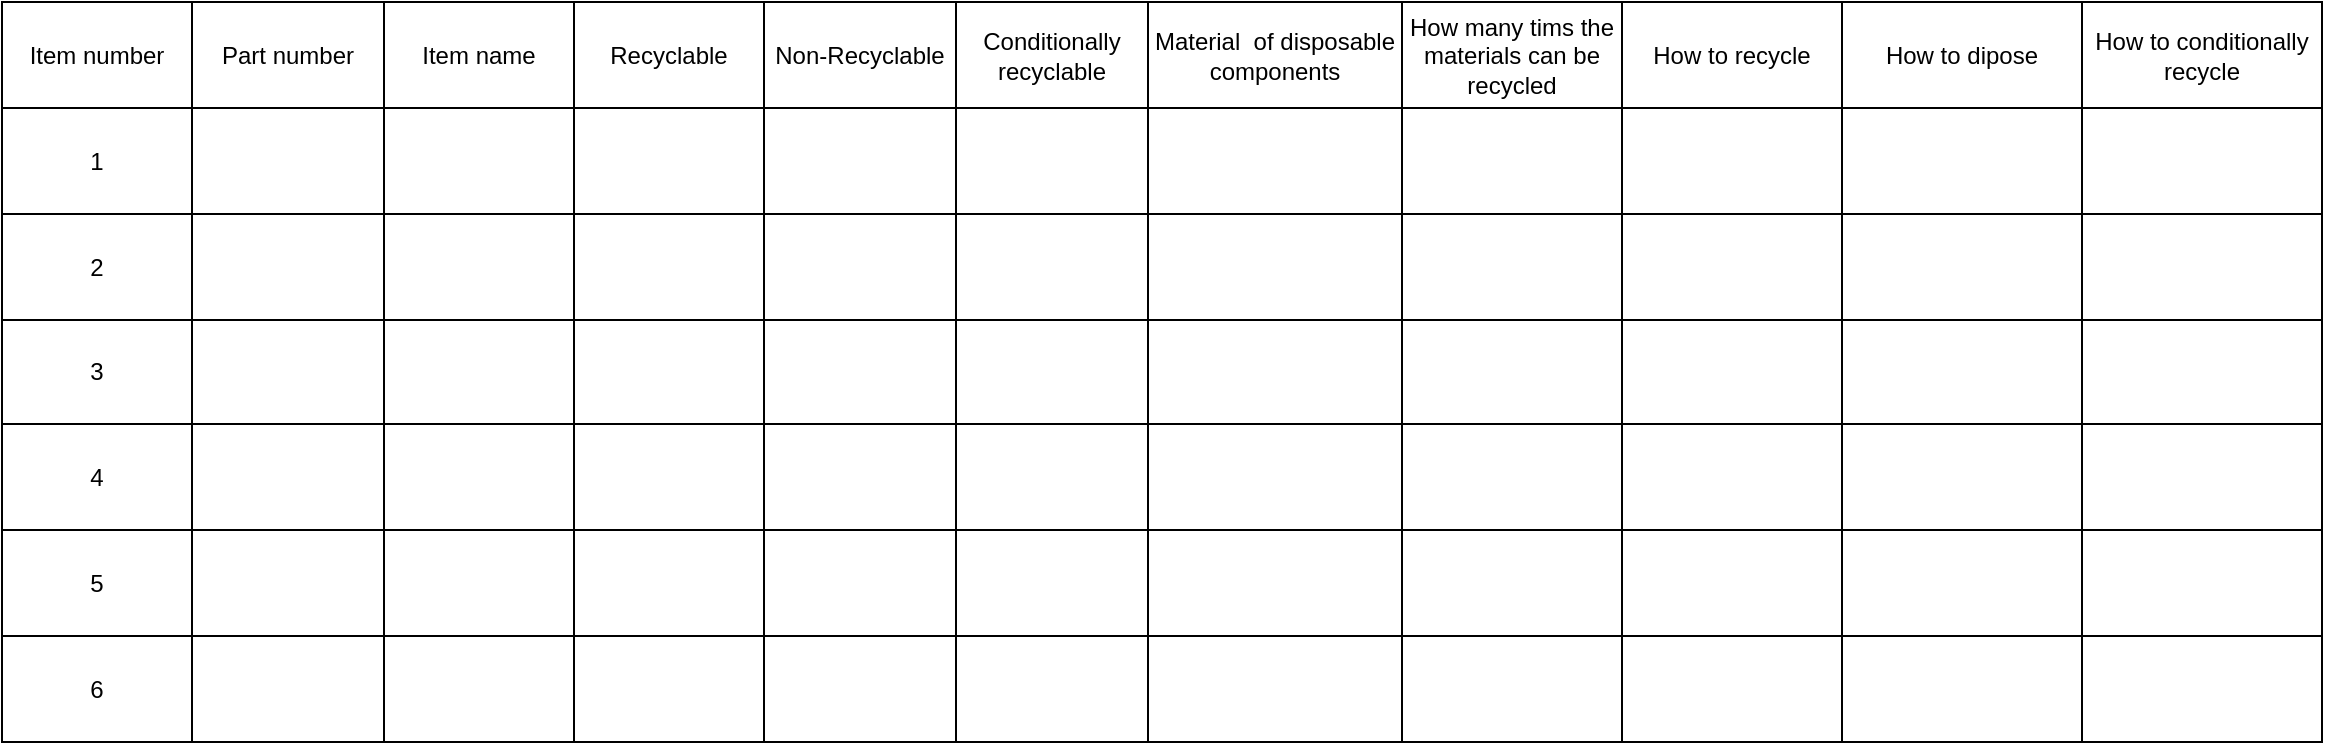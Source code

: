 <mxfile version="14.8.5" type="github">
  <diagram id="6glGjibrxEW6So7hZ_gu" name="Page-1">
    <mxGraphModel dx="1186" dy="651" grid="1" gridSize="10" guides="1" tooltips="1" connect="1" arrows="1" fold="1" page="1" pageScale="1" pageWidth="827" pageHeight="1169" math="0" shadow="0">
      <root>
        <mxCell id="0" />
        <mxCell id="1" parent="0" />
        <mxCell id="qUIFOu5oReiOi_gFtP6k-1" value="" style="shape=table;startSize=0;container=1;collapsible=0;childLayout=tableLayout;" vertex="1" parent="1">
          <mxGeometry x="90" y="140" width="1160" height="370" as="geometry" />
        </mxCell>
        <mxCell id="qUIFOu5oReiOi_gFtP6k-2" value="" style="shape=partialRectangle;collapsible=0;dropTarget=0;pointerEvents=0;fillColor=none;top=0;left=0;bottom=0;right=0;points=[[0,0.5],[1,0.5]];portConstraint=eastwest;" vertex="1" parent="qUIFOu5oReiOi_gFtP6k-1">
          <mxGeometry width="1160" height="53" as="geometry" />
        </mxCell>
        <mxCell id="qUIFOu5oReiOi_gFtP6k-3" value="Item number" style="shape=partialRectangle;html=1;whiteSpace=wrap;connectable=0;overflow=hidden;fillColor=none;top=0;left=0;bottom=0;right=0;" vertex="1" parent="qUIFOu5oReiOi_gFtP6k-2">
          <mxGeometry width="95" height="53" as="geometry" />
        </mxCell>
        <mxCell id="qUIFOu5oReiOi_gFtP6k-4" value="Part number" style="shape=partialRectangle;html=1;whiteSpace=wrap;connectable=0;overflow=hidden;fillColor=none;top=0;left=0;bottom=0;right=0;" vertex="1" parent="qUIFOu5oReiOi_gFtP6k-2">
          <mxGeometry x="95" width="96" height="53" as="geometry" />
        </mxCell>
        <mxCell id="qUIFOu5oReiOi_gFtP6k-5" value="Item name" style="shape=partialRectangle;html=1;whiteSpace=wrap;connectable=0;overflow=hidden;fillColor=none;top=0;left=0;bottom=0;right=0;" vertex="1" parent="qUIFOu5oReiOi_gFtP6k-2">
          <mxGeometry x="191" width="95" height="53" as="geometry" />
        </mxCell>
        <mxCell id="qUIFOu5oReiOi_gFtP6k-6" value="Recyclable" style="shape=partialRectangle;html=1;whiteSpace=wrap;connectable=0;overflow=hidden;fillColor=none;top=0;left=0;bottom=0;right=0;" vertex="1" parent="qUIFOu5oReiOi_gFtP6k-2">
          <mxGeometry x="286" width="95" height="53" as="geometry" />
        </mxCell>
        <mxCell id="qUIFOu5oReiOi_gFtP6k-7" value="Non-Recyclable" style="shape=partialRectangle;html=1;whiteSpace=wrap;connectable=0;overflow=hidden;fillColor=none;top=0;left=0;bottom=0;right=0;" vertex="1" parent="qUIFOu5oReiOi_gFtP6k-2">
          <mxGeometry x="381" width="96" height="53" as="geometry" />
        </mxCell>
        <mxCell id="qUIFOu5oReiOi_gFtP6k-8" value="Conditionally recyclable" style="shape=partialRectangle;html=1;whiteSpace=wrap;connectable=0;overflow=hidden;fillColor=none;top=0;left=0;bottom=0;right=0;" vertex="1" parent="qUIFOu5oReiOi_gFtP6k-2">
          <mxGeometry x="477" width="96" height="53" as="geometry" />
        </mxCell>
        <mxCell id="qUIFOu5oReiOi_gFtP6k-9" value="Material&amp;nbsp; of disposable components" style="shape=partialRectangle;html=1;whiteSpace=wrap;connectable=0;overflow=hidden;fillColor=none;top=0;left=0;bottom=0;right=0;" vertex="1" parent="qUIFOu5oReiOi_gFtP6k-2">
          <mxGeometry x="573" width="127" height="53" as="geometry" />
        </mxCell>
        <mxCell id="qUIFOu5oReiOi_gFtP6k-10" value="How many tims the materials can be recycled" style="shape=partialRectangle;html=1;whiteSpace=wrap;connectable=0;overflow=hidden;fillColor=none;top=0;left=0;bottom=0;right=0;" vertex="1" parent="qUIFOu5oReiOi_gFtP6k-2">
          <mxGeometry x="700" width="110" height="53" as="geometry" />
        </mxCell>
        <mxCell id="qUIFOu5oReiOi_gFtP6k-11" value="How to recycle" style="shape=partialRectangle;html=1;whiteSpace=wrap;connectable=0;overflow=hidden;fillColor=none;top=0;left=0;bottom=0;right=0;" vertex="1" parent="qUIFOu5oReiOi_gFtP6k-2">
          <mxGeometry x="810" width="110" height="53" as="geometry" />
        </mxCell>
        <mxCell id="qUIFOu5oReiOi_gFtP6k-12" value="How to dipose" style="shape=partialRectangle;html=1;whiteSpace=wrap;connectable=0;overflow=hidden;fillColor=none;top=0;left=0;bottom=0;right=0;" vertex="1" parent="qUIFOu5oReiOi_gFtP6k-2">
          <mxGeometry x="920" width="120" height="53" as="geometry" />
        </mxCell>
        <mxCell id="qUIFOu5oReiOi_gFtP6k-13" value="How to conditionally recycle" style="shape=partialRectangle;html=1;whiteSpace=wrap;connectable=0;overflow=hidden;fillColor=none;top=0;left=0;bottom=0;right=0;" vertex="1" parent="qUIFOu5oReiOi_gFtP6k-2">
          <mxGeometry x="1040" width="120" height="53" as="geometry" />
        </mxCell>
        <mxCell id="qUIFOu5oReiOi_gFtP6k-14" style="shape=partialRectangle;collapsible=0;dropTarget=0;pointerEvents=0;fillColor=none;top=0;left=0;bottom=0;right=0;points=[[0,0.5],[1,0.5]];portConstraint=eastwest;" vertex="1" parent="qUIFOu5oReiOi_gFtP6k-1">
          <mxGeometry y="53" width="1160" height="53" as="geometry" />
        </mxCell>
        <mxCell id="qUIFOu5oReiOi_gFtP6k-15" value="1" style="shape=partialRectangle;html=1;whiteSpace=wrap;connectable=0;overflow=hidden;fillColor=none;top=0;left=0;bottom=0;right=0;" vertex="1" parent="qUIFOu5oReiOi_gFtP6k-14">
          <mxGeometry width="95" height="53" as="geometry" />
        </mxCell>
        <mxCell id="qUIFOu5oReiOi_gFtP6k-16" style="shape=partialRectangle;html=1;whiteSpace=wrap;connectable=0;overflow=hidden;fillColor=none;top=0;left=0;bottom=0;right=0;" vertex="1" parent="qUIFOu5oReiOi_gFtP6k-14">
          <mxGeometry x="95" width="96" height="53" as="geometry" />
        </mxCell>
        <mxCell id="qUIFOu5oReiOi_gFtP6k-17" style="shape=partialRectangle;html=1;whiteSpace=wrap;connectable=0;overflow=hidden;fillColor=none;top=0;left=0;bottom=0;right=0;" vertex="1" parent="qUIFOu5oReiOi_gFtP6k-14">
          <mxGeometry x="191" width="95" height="53" as="geometry" />
        </mxCell>
        <mxCell id="qUIFOu5oReiOi_gFtP6k-18" style="shape=partialRectangle;html=1;whiteSpace=wrap;connectable=0;overflow=hidden;fillColor=none;top=0;left=0;bottom=0;right=0;" vertex="1" parent="qUIFOu5oReiOi_gFtP6k-14">
          <mxGeometry x="286" width="95" height="53" as="geometry" />
        </mxCell>
        <mxCell id="qUIFOu5oReiOi_gFtP6k-19" value="" style="shape=partialRectangle;html=1;whiteSpace=wrap;connectable=0;overflow=hidden;fillColor=none;top=0;left=0;bottom=0;right=0;" vertex="1" parent="qUIFOu5oReiOi_gFtP6k-14">
          <mxGeometry x="381" width="96" height="53" as="geometry" />
        </mxCell>
        <mxCell id="qUIFOu5oReiOi_gFtP6k-20" style="shape=partialRectangle;html=1;whiteSpace=wrap;connectable=0;overflow=hidden;fillColor=none;top=0;left=0;bottom=0;right=0;" vertex="1" parent="qUIFOu5oReiOi_gFtP6k-14">
          <mxGeometry x="477" width="96" height="53" as="geometry" />
        </mxCell>
        <mxCell id="qUIFOu5oReiOi_gFtP6k-21" style="shape=partialRectangle;html=1;whiteSpace=wrap;connectable=0;overflow=hidden;fillColor=none;top=0;left=0;bottom=0;right=0;" vertex="1" parent="qUIFOu5oReiOi_gFtP6k-14">
          <mxGeometry x="573" width="127" height="53" as="geometry" />
        </mxCell>
        <mxCell id="qUIFOu5oReiOi_gFtP6k-22" style="shape=partialRectangle;html=1;whiteSpace=wrap;connectable=0;overflow=hidden;fillColor=none;top=0;left=0;bottom=0;right=0;" vertex="1" parent="qUIFOu5oReiOi_gFtP6k-14">
          <mxGeometry x="700" width="110" height="53" as="geometry" />
        </mxCell>
        <mxCell id="qUIFOu5oReiOi_gFtP6k-23" style="shape=partialRectangle;html=1;whiteSpace=wrap;connectable=0;overflow=hidden;fillColor=none;top=0;left=0;bottom=0;right=0;" vertex="1" parent="qUIFOu5oReiOi_gFtP6k-14">
          <mxGeometry x="810" width="110" height="53" as="geometry" />
        </mxCell>
        <mxCell id="qUIFOu5oReiOi_gFtP6k-24" style="shape=partialRectangle;html=1;whiteSpace=wrap;connectable=0;overflow=hidden;fillColor=none;top=0;left=0;bottom=0;right=0;" vertex="1" parent="qUIFOu5oReiOi_gFtP6k-14">
          <mxGeometry x="920" width="120" height="53" as="geometry" />
        </mxCell>
        <mxCell id="qUIFOu5oReiOi_gFtP6k-25" style="shape=partialRectangle;html=1;whiteSpace=wrap;connectable=0;overflow=hidden;fillColor=none;top=0;left=0;bottom=0;right=0;" vertex="1" parent="qUIFOu5oReiOi_gFtP6k-14">
          <mxGeometry x="1040" width="120" height="53" as="geometry" />
        </mxCell>
        <mxCell id="qUIFOu5oReiOi_gFtP6k-26" style="shape=partialRectangle;collapsible=0;dropTarget=0;pointerEvents=0;fillColor=none;top=0;left=0;bottom=0;right=0;points=[[0,0.5],[1,0.5]];portConstraint=eastwest;" vertex="1" parent="qUIFOu5oReiOi_gFtP6k-1">
          <mxGeometry y="106" width="1160" height="53" as="geometry" />
        </mxCell>
        <mxCell id="qUIFOu5oReiOi_gFtP6k-27" value="2" style="shape=partialRectangle;html=1;whiteSpace=wrap;connectable=0;overflow=hidden;fillColor=none;top=0;left=0;bottom=0;right=0;" vertex="1" parent="qUIFOu5oReiOi_gFtP6k-26">
          <mxGeometry width="95" height="53" as="geometry" />
        </mxCell>
        <mxCell id="qUIFOu5oReiOi_gFtP6k-28" style="shape=partialRectangle;html=1;whiteSpace=wrap;connectable=0;overflow=hidden;fillColor=none;top=0;left=0;bottom=0;right=0;" vertex="1" parent="qUIFOu5oReiOi_gFtP6k-26">
          <mxGeometry x="95" width="96" height="53" as="geometry" />
        </mxCell>
        <mxCell id="qUIFOu5oReiOi_gFtP6k-29" style="shape=partialRectangle;html=1;whiteSpace=wrap;connectable=0;overflow=hidden;fillColor=none;top=0;left=0;bottom=0;right=0;" vertex="1" parent="qUIFOu5oReiOi_gFtP6k-26">
          <mxGeometry x="191" width="95" height="53" as="geometry" />
        </mxCell>
        <mxCell id="qUIFOu5oReiOi_gFtP6k-30" style="shape=partialRectangle;html=1;whiteSpace=wrap;connectable=0;overflow=hidden;fillColor=none;top=0;left=0;bottom=0;right=0;" vertex="1" parent="qUIFOu5oReiOi_gFtP6k-26">
          <mxGeometry x="286" width="95" height="53" as="geometry" />
        </mxCell>
        <mxCell id="qUIFOu5oReiOi_gFtP6k-31" style="shape=partialRectangle;html=1;whiteSpace=wrap;connectable=0;overflow=hidden;fillColor=none;top=0;left=0;bottom=0;right=0;" vertex="1" parent="qUIFOu5oReiOi_gFtP6k-26">
          <mxGeometry x="381" width="96" height="53" as="geometry" />
        </mxCell>
        <mxCell id="qUIFOu5oReiOi_gFtP6k-32" style="shape=partialRectangle;html=1;whiteSpace=wrap;connectable=0;overflow=hidden;fillColor=none;top=0;left=0;bottom=0;right=0;" vertex="1" parent="qUIFOu5oReiOi_gFtP6k-26">
          <mxGeometry x="477" width="96" height="53" as="geometry" />
        </mxCell>
        <mxCell id="qUIFOu5oReiOi_gFtP6k-33" style="shape=partialRectangle;html=1;whiteSpace=wrap;connectable=0;overflow=hidden;fillColor=none;top=0;left=0;bottom=0;right=0;" vertex="1" parent="qUIFOu5oReiOi_gFtP6k-26">
          <mxGeometry x="573" width="127" height="53" as="geometry" />
        </mxCell>
        <mxCell id="qUIFOu5oReiOi_gFtP6k-34" style="shape=partialRectangle;html=1;whiteSpace=wrap;connectable=0;overflow=hidden;fillColor=none;top=0;left=0;bottom=0;right=0;" vertex="1" parent="qUIFOu5oReiOi_gFtP6k-26">
          <mxGeometry x="700" width="110" height="53" as="geometry" />
        </mxCell>
        <mxCell id="qUIFOu5oReiOi_gFtP6k-35" style="shape=partialRectangle;html=1;whiteSpace=wrap;connectable=0;overflow=hidden;fillColor=none;top=0;left=0;bottom=0;right=0;" vertex="1" parent="qUIFOu5oReiOi_gFtP6k-26">
          <mxGeometry x="810" width="110" height="53" as="geometry" />
        </mxCell>
        <mxCell id="qUIFOu5oReiOi_gFtP6k-36" style="shape=partialRectangle;html=1;whiteSpace=wrap;connectable=0;overflow=hidden;fillColor=none;top=0;left=0;bottom=0;right=0;" vertex="1" parent="qUIFOu5oReiOi_gFtP6k-26">
          <mxGeometry x="920" width="120" height="53" as="geometry" />
        </mxCell>
        <mxCell id="qUIFOu5oReiOi_gFtP6k-37" style="shape=partialRectangle;html=1;whiteSpace=wrap;connectable=0;overflow=hidden;fillColor=none;top=0;left=0;bottom=0;right=0;" vertex="1" parent="qUIFOu5oReiOi_gFtP6k-26">
          <mxGeometry x="1040" width="120" height="53" as="geometry" />
        </mxCell>
        <mxCell id="qUIFOu5oReiOi_gFtP6k-38" value="" style="shape=partialRectangle;collapsible=0;dropTarget=0;pointerEvents=0;fillColor=none;top=0;left=0;bottom=0;right=0;points=[[0,0.5],[1,0.5]];portConstraint=eastwest;" vertex="1" parent="qUIFOu5oReiOi_gFtP6k-1">
          <mxGeometry y="159" width="1160" height="52" as="geometry" />
        </mxCell>
        <mxCell id="qUIFOu5oReiOi_gFtP6k-39" value="3" style="shape=partialRectangle;html=1;whiteSpace=wrap;connectable=0;overflow=hidden;fillColor=none;top=0;left=0;bottom=0;right=0;" vertex="1" parent="qUIFOu5oReiOi_gFtP6k-38">
          <mxGeometry width="95" height="52" as="geometry" />
        </mxCell>
        <mxCell id="qUIFOu5oReiOi_gFtP6k-40" value="" style="shape=partialRectangle;html=1;whiteSpace=wrap;connectable=0;overflow=hidden;fillColor=none;top=0;left=0;bottom=0;right=0;" vertex="1" parent="qUIFOu5oReiOi_gFtP6k-38">
          <mxGeometry x="95" width="96" height="52" as="geometry" />
        </mxCell>
        <mxCell id="qUIFOu5oReiOi_gFtP6k-41" value="" style="shape=partialRectangle;html=1;whiteSpace=wrap;connectable=0;overflow=hidden;fillColor=none;top=0;left=0;bottom=0;right=0;" vertex="1" parent="qUIFOu5oReiOi_gFtP6k-38">
          <mxGeometry x="191" width="95" height="52" as="geometry" />
        </mxCell>
        <mxCell id="qUIFOu5oReiOi_gFtP6k-42" value="" style="shape=partialRectangle;html=1;whiteSpace=wrap;connectable=0;overflow=hidden;fillColor=none;top=0;left=0;bottom=0;right=0;" vertex="1" parent="qUIFOu5oReiOi_gFtP6k-38">
          <mxGeometry x="286" width="95" height="52" as="geometry" />
        </mxCell>
        <mxCell id="qUIFOu5oReiOi_gFtP6k-43" value="" style="shape=partialRectangle;html=1;whiteSpace=wrap;connectable=0;overflow=hidden;fillColor=none;top=0;left=0;bottom=0;right=0;" vertex="1" parent="qUIFOu5oReiOi_gFtP6k-38">
          <mxGeometry x="381" width="96" height="52" as="geometry" />
        </mxCell>
        <mxCell id="qUIFOu5oReiOi_gFtP6k-44" value="" style="shape=partialRectangle;html=1;whiteSpace=wrap;connectable=0;overflow=hidden;fillColor=none;top=0;left=0;bottom=0;right=0;" vertex="1" parent="qUIFOu5oReiOi_gFtP6k-38">
          <mxGeometry x="477" width="96" height="52" as="geometry" />
        </mxCell>
        <mxCell id="qUIFOu5oReiOi_gFtP6k-45" value="" style="shape=partialRectangle;html=1;whiteSpace=wrap;connectable=0;overflow=hidden;fillColor=none;top=0;left=0;bottom=0;right=0;" vertex="1" parent="qUIFOu5oReiOi_gFtP6k-38">
          <mxGeometry x="573" width="127" height="52" as="geometry" />
        </mxCell>
        <mxCell id="qUIFOu5oReiOi_gFtP6k-46" value="" style="shape=partialRectangle;html=1;whiteSpace=wrap;connectable=0;overflow=hidden;fillColor=none;top=0;left=0;bottom=0;right=0;" vertex="1" parent="qUIFOu5oReiOi_gFtP6k-38">
          <mxGeometry x="700" width="110" height="52" as="geometry" />
        </mxCell>
        <mxCell id="qUIFOu5oReiOi_gFtP6k-47" value="" style="shape=partialRectangle;html=1;whiteSpace=wrap;connectable=0;overflow=hidden;fillColor=none;top=0;left=0;bottom=0;right=0;" vertex="1" parent="qUIFOu5oReiOi_gFtP6k-38">
          <mxGeometry x="810" width="110" height="52" as="geometry" />
        </mxCell>
        <mxCell id="qUIFOu5oReiOi_gFtP6k-48" value="" style="shape=partialRectangle;html=1;whiteSpace=wrap;connectable=0;overflow=hidden;fillColor=none;top=0;left=0;bottom=0;right=0;" vertex="1" parent="qUIFOu5oReiOi_gFtP6k-38">
          <mxGeometry x="920" width="120" height="52" as="geometry" />
        </mxCell>
        <mxCell id="qUIFOu5oReiOi_gFtP6k-49" value="" style="shape=partialRectangle;html=1;whiteSpace=wrap;connectable=0;overflow=hidden;fillColor=none;top=0;left=0;bottom=0;right=0;" vertex="1" parent="qUIFOu5oReiOi_gFtP6k-38">
          <mxGeometry x="1040" width="120" height="52" as="geometry" />
        </mxCell>
        <mxCell id="qUIFOu5oReiOi_gFtP6k-50" value="" style="shape=partialRectangle;collapsible=0;dropTarget=0;pointerEvents=0;fillColor=none;top=0;left=0;bottom=0;right=0;points=[[0,0.5],[1,0.5]];portConstraint=eastwest;" vertex="1" parent="qUIFOu5oReiOi_gFtP6k-1">
          <mxGeometry y="211" width="1160" height="53" as="geometry" />
        </mxCell>
        <mxCell id="qUIFOu5oReiOi_gFtP6k-51" value="4" style="shape=partialRectangle;html=1;whiteSpace=wrap;connectable=0;overflow=hidden;fillColor=none;top=0;left=0;bottom=0;right=0;" vertex="1" parent="qUIFOu5oReiOi_gFtP6k-50">
          <mxGeometry width="95" height="53" as="geometry" />
        </mxCell>
        <mxCell id="qUIFOu5oReiOi_gFtP6k-52" value="" style="shape=partialRectangle;html=1;whiteSpace=wrap;connectable=0;overflow=hidden;fillColor=none;top=0;left=0;bottom=0;right=0;" vertex="1" parent="qUIFOu5oReiOi_gFtP6k-50">
          <mxGeometry x="95" width="96" height="53" as="geometry" />
        </mxCell>
        <mxCell id="qUIFOu5oReiOi_gFtP6k-53" value="" style="shape=partialRectangle;html=1;whiteSpace=wrap;connectable=0;overflow=hidden;fillColor=none;top=0;left=0;bottom=0;right=0;" vertex="1" parent="qUIFOu5oReiOi_gFtP6k-50">
          <mxGeometry x="191" width="95" height="53" as="geometry" />
        </mxCell>
        <mxCell id="qUIFOu5oReiOi_gFtP6k-54" value="" style="shape=partialRectangle;html=1;whiteSpace=wrap;connectable=0;overflow=hidden;fillColor=none;top=0;left=0;bottom=0;right=0;" vertex="1" parent="qUIFOu5oReiOi_gFtP6k-50">
          <mxGeometry x="286" width="95" height="53" as="geometry" />
        </mxCell>
        <mxCell id="qUIFOu5oReiOi_gFtP6k-55" value="" style="shape=partialRectangle;html=1;whiteSpace=wrap;connectable=0;overflow=hidden;fillColor=none;top=0;left=0;bottom=0;right=0;" vertex="1" parent="qUIFOu5oReiOi_gFtP6k-50">
          <mxGeometry x="381" width="96" height="53" as="geometry" />
        </mxCell>
        <mxCell id="qUIFOu5oReiOi_gFtP6k-56" value="" style="shape=partialRectangle;html=1;whiteSpace=wrap;connectable=0;overflow=hidden;fillColor=none;top=0;left=0;bottom=0;right=0;" vertex="1" parent="qUIFOu5oReiOi_gFtP6k-50">
          <mxGeometry x="477" width="96" height="53" as="geometry" />
        </mxCell>
        <mxCell id="qUIFOu5oReiOi_gFtP6k-57" value="" style="shape=partialRectangle;html=1;whiteSpace=wrap;connectable=0;overflow=hidden;fillColor=none;top=0;left=0;bottom=0;right=0;" vertex="1" parent="qUIFOu5oReiOi_gFtP6k-50">
          <mxGeometry x="573" width="127" height="53" as="geometry" />
        </mxCell>
        <mxCell id="qUIFOu5oReiOi_gFtP6k-58" value="" style="shape=partialRectangle;html=1;whiteSpace=wrap;connectable=0;overflow=hidden;fillColor=none;top=0;left=0;bottom=0;right=0;" vertex="1" parent="qUIFOu5oReiOi_gFtP6k-50">
          <mxGeometry x="700" width="110" height="53" as="geometry" />
        </mxCell>
        <mxCell id="qUIFOu5oReiOi_gFtP6k-59" value="" style="shape=partialRectangle;html=1;whiteSpace=wrap;connectable=0;overflow=hidden;fillColor=none;top=0;left=0;bottom=0;right=0;" vertex="1" parent="qUIFOu5oReiOi_gFtP6k-50">
          <mxGeometry x="810" width="110" height="53" as="geometry" />
        </mxCell>
        <mxCell id="qUIFOu5oReiOi_gFtP6k-60" value="" style="shape=partialRectangle;html=1;whiteSpace=wrap;connectable=0;overflow=hidden;fillColor=none;top=0;left=0;bottom=0;right=0;" vertex="1" parent="qUIFOu5oReiOi_gFtP6k-50">
          <mxGeometry x="920" width="120" height="53" as="geometry" />
        </mxCell>
        <mxCell id="qUIFOu5oReiOi_gFtP6k-61" value="" style="shape=partialRectangle;html=1;whiteSpace=wrap;connectable=0;overflow=hidden;fillColor=none;top=0;left=0;bottom=0;right=0;" vertex="1" parent="qUIFOu5oReiOi_gFtP6k-50">
          <mxGeometry x="1040" width="120" height="53" as="geometry" />
        </mxCell>
        <mxCell id="qUIFOu5oReiOi_gFtP6k-62" value="" style="shape=partialRectangle;collapsible=0;dropTarget=0;pointerEvents=0;fillColor=none;top=0;left=0;bottom=0;right=0;points=[[0,0.5],[1,0.5]];portConstraint=eastwest;" vertex="1" parent="qUIFOu5oReiOi_gFtP6k-1">
          <mxGeometry y="264" width="1160" height="53" as="geometry" />
        </mxCell>
        <mxCell id="qUIFOu5oReiOi_gFtP6k-63" value="5" style="shape=partialRectangle;html=1;whiteSpace=wrap;connectable=0;overflow=hidden;fillColor=none;top=0;left=0;bottom=0;right=0;" vertex="1" parent="qUIFOu5oReiOi_gFtP6k-62">
          <mxGeometry width="95" height="53" as="geometry" />
        </mxCell>
        <mxCell id="qUIFOu5oReiOi_gFtP6k-64" value="" style="shape=partialRectangle;html=1;whiteSpace=wrap;connectable=0;overflow=hidden;fillColor=none;top=0;left=0;bottom=0;right=0;" vertex="1" parent="qUIFOu5oReiOi_gFtP6k-62">
          <mxGeometry x="95" width="96" height="53" as="geometry" />
        </mxCell>
        <mxCell id="qUIFOu5oReiOi_gFtP6k-65" value="" style="shape=partialRectangle;html=1;whiteSpace=wrap;connectable=0;overflow=hidden;fillColor=none;top=0;left=0;bottom=0;right=0;" vertex="1" parent="qUIFOu5oReiOi_gFtP6k-62">
          <mxGeometry x="191" width="95" height="53" as="geometry" />
        </mxCell>
        <mxCell id="qUIFOu5oReiOi_gFtP6k-66" value="" style="shape=partialRectangle;html=1;whiteSpace=wrap;connectable=0;overflow=hidden;fillColor=none;top=0;left=0;bottom=0;right=0;" vertex="1" parent="qUIFOu5oReiOi_gFtP6k-62">
          <mxGeometry x="286" width="95" height="53" as="geometry" />
        </mxCell>
        <mxCell id="qUIFOu5oReiOi_gFtP6k-67" value="" style="shape=partialRectangle;html=1;whiteSpace=wrap;connectable=0;overflow=hidden;fillColor=none;top=0;left=0;bottom=0;right=0;" vertex="1" parent="qUIFOu5oReiOi_gFtP6k-62">
          <mxGeometry x="381" width="96" height="53" as="geometry" />
        </mxCell>
        <mxCell id="qUIFOu5oReiOi_gFtP6k-68" value="" style="shape=partialRectangle;html=1;whiteSpace=wrap;connectable=0;overflow=hidden;fillColor=none;top=0;left=0;bottom=0;right=0;" vertex="1" parent="qUIFOu5oReiOi_gFtP6k-62">
          <mxGeometry x="477" width="96" height="53" as="geometry" />
        </mxCell>
        <mxCell id="qUIFOu5oReiOi_gFtP6k-69" value="" style="shape=partialRectangle;html=1;whiteSpace=wrap;connectable=0;overflow=hidden;fillColor=none;top=0;left=0;bottom=0;right=0;" vertex="1" parent="qUIFOu5oReiOi_gFtP6k-62">
          <mxGeometry x="573" width="127" height="53" as="geometry" />
        </mxCell>
        <mxCell id="qUIFOu5oReiOi_gFtP6k-70" value="" style="shape=partialRectangle;html=1;whiteSpace=wrap;connectable=0;overflow=hidden;fillColor=none;top=0;left=0;bottom=0;right=0;" vertex="1" parent="qUIFOu5oReiOi_gFtP6k-62">
          <mxGeometry x="700" width="110" height="53" as="geometry" />
        </mxCell>
        <mxCell id="qUIFOu5oReiOi_gFtP6k-71" value="" style="shape=partialRectangle;html=1;whiteSpace=wrap;connectable=0;overflow=hidden;fillColor=none;top=0;left=0;bottom=0;right=0;" vertex="1" parent="qUIFOu5oReiOi_gFtP6k-62">
          <mxGeometry x="810" width="110" height="53" as="geometry" />
        </mxCell>
        <mxCell id="qUIFOu5oReiOi_gFtP6k-72" value="" style="shape=partialRectangle;html=1;whiteSpace=wrap;connectable=0;overflow=hidden;fillColor=none;top=0;left=0;bottom=0;right=0;" vertex="1" parent="qUIFOu5oReiOi_gFtP6k-62">
          <mxGeometry x="920" width="120" height="53" as="geometry" />
        </mxCell>
        <mxCell id="qUIFOu5oReiOi_gFtP6k-73" value="" style="shape=partialRectangle;html=1;whiteSpace=wrap;connectable=0;overflow=hidden;fillColor=none;top=0;left=0;bottom=0;right=0;" vertex="1" parent="qUIFOu5oReiOi_gFtP6k-62">
          <mxGeometry x="1040" width="120" height="53" as="geometry" />
        </mxCell>
        <mxCell id="qUIFOu5oReiOi_gFtP6k-74" value="" style="shape=partialRectangle;collapsible=0;dropTarget=0;pointerEvents=0;fillColor=none;top=0;left=0;bottom=0;right=0;points=[[0,0.5],[1,0.5]];portConstraint=eastwest;" vertex="1" parent="qUIFOu5oReiOi_gFtP6k-1">
          <mxGeometry y="317" width="1160" height="53" as="geometry" />
        </mxCell>
        <mxCell id="qUIFOu5oReiOi_gFtP6k-75" value="6" style="shape=partialRectangle;html=1;whiteSpace=wrap;connectable=0;overflow=hidden;fillColor=none;top=0;left=0;bottom=0;right=0;" vertex="1" parent="qUIFOu5oReiOi_gFtP6k-74">
          <mxGeometry width="95" height="53" as="geometry" />
        </mxCell>
        <mxCell id="qUIFOu5oReiOi_gFtP6k-76" value="" style="shape=partialRectangle;html=1;whiteSpace=wrap;connectable=0;overflow=hidden;fillColor=none;top=0;left=0;bottom=0;right=0;" vertex="1" parent="qUIFOu5oReiOi_gFtP6k-74">
          <mxGeometry x="95" width="96" height="53" as="geometry" />
        </mxCell>
        <mxCell id="qUIFOu5oReiOi_gFtP6k-77" value="" style="shape=partialRectangle;html=1;whiteSpace=wrap;connectable=0;overflow=hidden;fillColor=none;top=0;left=0;bottom=0;right=0;" vertex="1" parent="qUIFOu5oReiOi_gFtP6k-74">
          <mxGeometry x="191" width="95" height="53" as="geometry" />
        </mxCell>
        <mxCell id="qUIFOu5oReiOi_gFtP6k-78" value="" style="shape=partialRectangle;html=1;whiteSpace=wrap;connectable=0;overflow=hidden;fillColor=none;top=0;left=0;bottom=0;right=0;" vertex="1" parent="qUIFOu5oReiOi_gFtP6k-74">
          <mxGeometry x="286" width="95" height="53" as="geometry" />
        </mxCell>
        <mxCell id="qUIFOu5oReiOi_gFtP6k-79" value="" style="shape=partialRectangle;html=1;whiteSpace=wrap;connectable=0;overflow=hidden;fillColor=none;top=0;left=0;bottom=0;right=0;" vertex="1" parent="qUIFOu5oReiOi_gFtP6k-74">
          <mxGeometry x="381" width="96" height="53" as="geometry" />
        </mxCell>
        <mxCell id="qUIFOu5oReiOi_gFtP6k-80" value="" style="shape=partialRectangle;html=1;whiteSpace=wrap;connectable=0;overflow=hidden;fillColor=none;top=0;left=0;bottom=0;right=0;" vertex="1" parent="qUIFOu5oReiOi_gFtP6k-74">
          <mxGeometry x="477" width="96" height="53" as="geometry" />
        </mxCell>
        <mxCell id="qUIFOu5oReiOi_gFtP6k-81" value="" style="shape=partialRectangle;html=1;whiteSpace=wrap;connectable=0;overflow=hidden;fillColor=none;top=0;left=0;bottom=0;right=0;" vertex="1" parent="qUIFOu5oReiOi_gFtP6k-74">
          <mxGeometry x="573" width="127" height="53" as="geometry" />
        </mxCell>
        <mxCell id="qUIFOu5oReiOi_gFtP6k-82" value="" style="shape=partialRectangle;html=1;whiteSpace=wrap;connectable=0;overflow=hidden;fillColor=none;top=0;left=0;bottom=0;right=0;" vertex="1" parent="qUIFOu5oReiOi_gFtP6k-74">
          <mxGeometry x="700" width="110" height="53" as="geometry" />
        </mxCell>
        <mxCell id="qUIFOu5oReiOi_gFtP6k-83" value="" style="shape=partialRectangle;html=1;whiteSpace=wrap;connectable=0;overflow=hidden;fillColor=none;top=0;left=0;bottom=0;right=0;" vertex="1" parent="qUIFOu5oReiOi_gFtP6k-74">
          <mxGeometry x="810" width="110" height="53" as="geometry" />
        </mxCell>
        <mxCell id="qUIFOu5oReiOi_gFtP6k-84" value="" style="shape=partialRectangle;html=1;whiteSpace=wrap;connectable=0;overflow=hidden;fillColor=none;top=0;left=0;bottom=0;right=0;" vertex="1" parent="qUIFOu5oReiOi_gFtP6k-74">
          <mxGeometry x="920" width="120" height="53" as="geometry" />
        </mxCell>
        <mxCell id="qUIFOu5oReiOi_gFtP6k-85" value="" style="shape=partialRectangle;html=1;whiteSpace=wrap;connectable=0;overflow=hidden;fillColor=none;top=0;left=0;bottom=0;right=0;" vertex="1" parent="qUIFOu5oReiOi_gFtP6k-74">
          <mxGeometry x="1040" width="120" height="53" as="geometry" />
        </mxCell>
      </root>
    </mxGraphModel>
  </diagram>
</mxfile>

